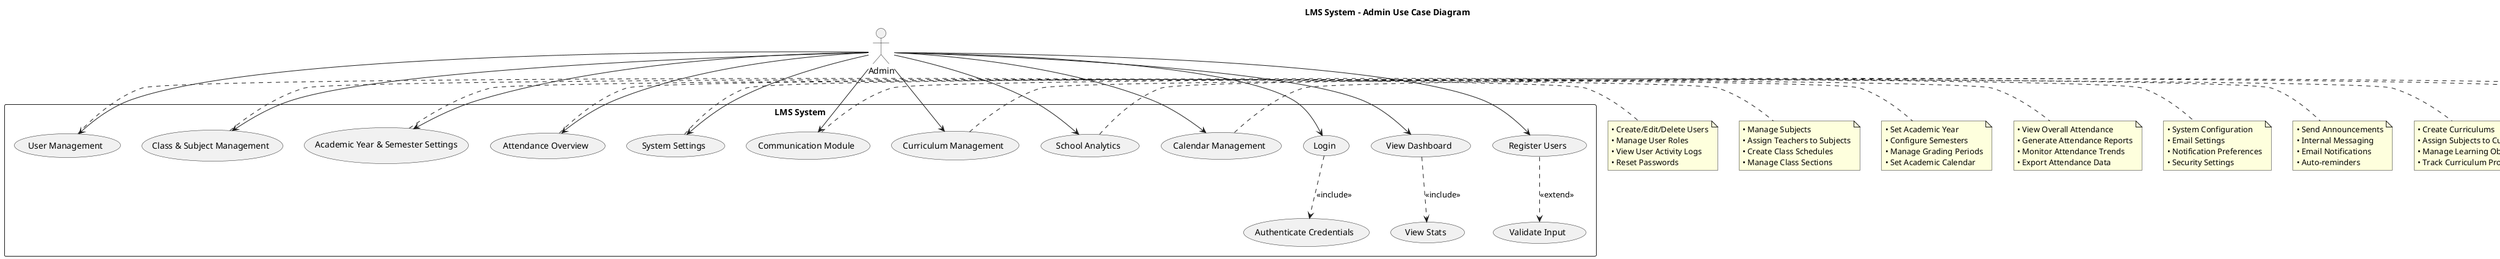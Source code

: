 @startuml Admin_Use_Case_Diagram

!define RECTANGLE class

title LMS System - Admin Use Case Diagram

actor "Admin" as admin

rectangle "LMS System" {
    usecase "Login" as UC1
    usecase "Authenticate Credentials" as UC2
    usecase "View Dashboard" as UC3
    usecase "View Stats" as UC4
    usecase "User Management" as UC5
    usecase "Class & Subject Management" as UC6
    usecase "Academic Year & Semester Settings" as UC7
    usecase "Attendance Overview" as UC8
    usecase "System Settings" as UC9
    usecase "Communication Module" as UC10
    usecase "Curriculum Management" as UC11
    usecase "School Analytics" as UC12
    usecase "Calendar Management" as UC13
    usecase "Register Users" as UC14
    usecase "Validate Input" as UC15
}

' Actor associations
admin --> UC1
admin --> UC3
admin --> UC5
admin --> UC6
admin --> UC7
admin --> UC8
admin --> UC9
admin --> UC10
admin --> UC11
admin --> UC12
admin --> UC13
admin --> UC14

' Include relationships
UC1 ..> UC2 : <<include>>
UC3 ..> UC4 : <<include>>

' Extend relationships
UC14 ..> UC15 : <<extend>>

' Additional use case details
note right of UC5
  • Create/Edit/Delete Users
  • Manage User Roles
  • View User Activity Logs
  • Reset Passwords
end note

note right of UC6
  • Manage Subjects
  • Assign Teachers to Subjects
  • Create Class Schedules
  • Manage Class Sections
end note

note right of UC7
  • Set Academic Year
  • Configure Semesters
  • Manage Grading Periods
  • Set Academic Calendar
end note

note right of UC8
  • View Overall Attendance
  • Generate Attendance Reports
  • Monitor Attendance Trends
  • Export Attendance Data
end note

note right of UC9
  • System Configuration
  • Email Settings
  • Notification Preferences
  • Security Settings
end note

note right of UC10
  • Send Announcements
  • Internal Messaging
  • Email Notifications
  • Auto-reminders
end note

note right of UC11
  • Create Curriculums
  • Assign Subjects to Curriculums
  • Manage Learning Objectives
  • Track Curriculum Progress
end note

note right of UC12
  • Performance Analytics
  • Enrollment Statistics
  • Academic Reports
  • Data Visualization
end note

note right of UC13
  • Create Events
  • Manage Schedules
  • Conflict Detection
  • Calendar Views
end note

@enduml 